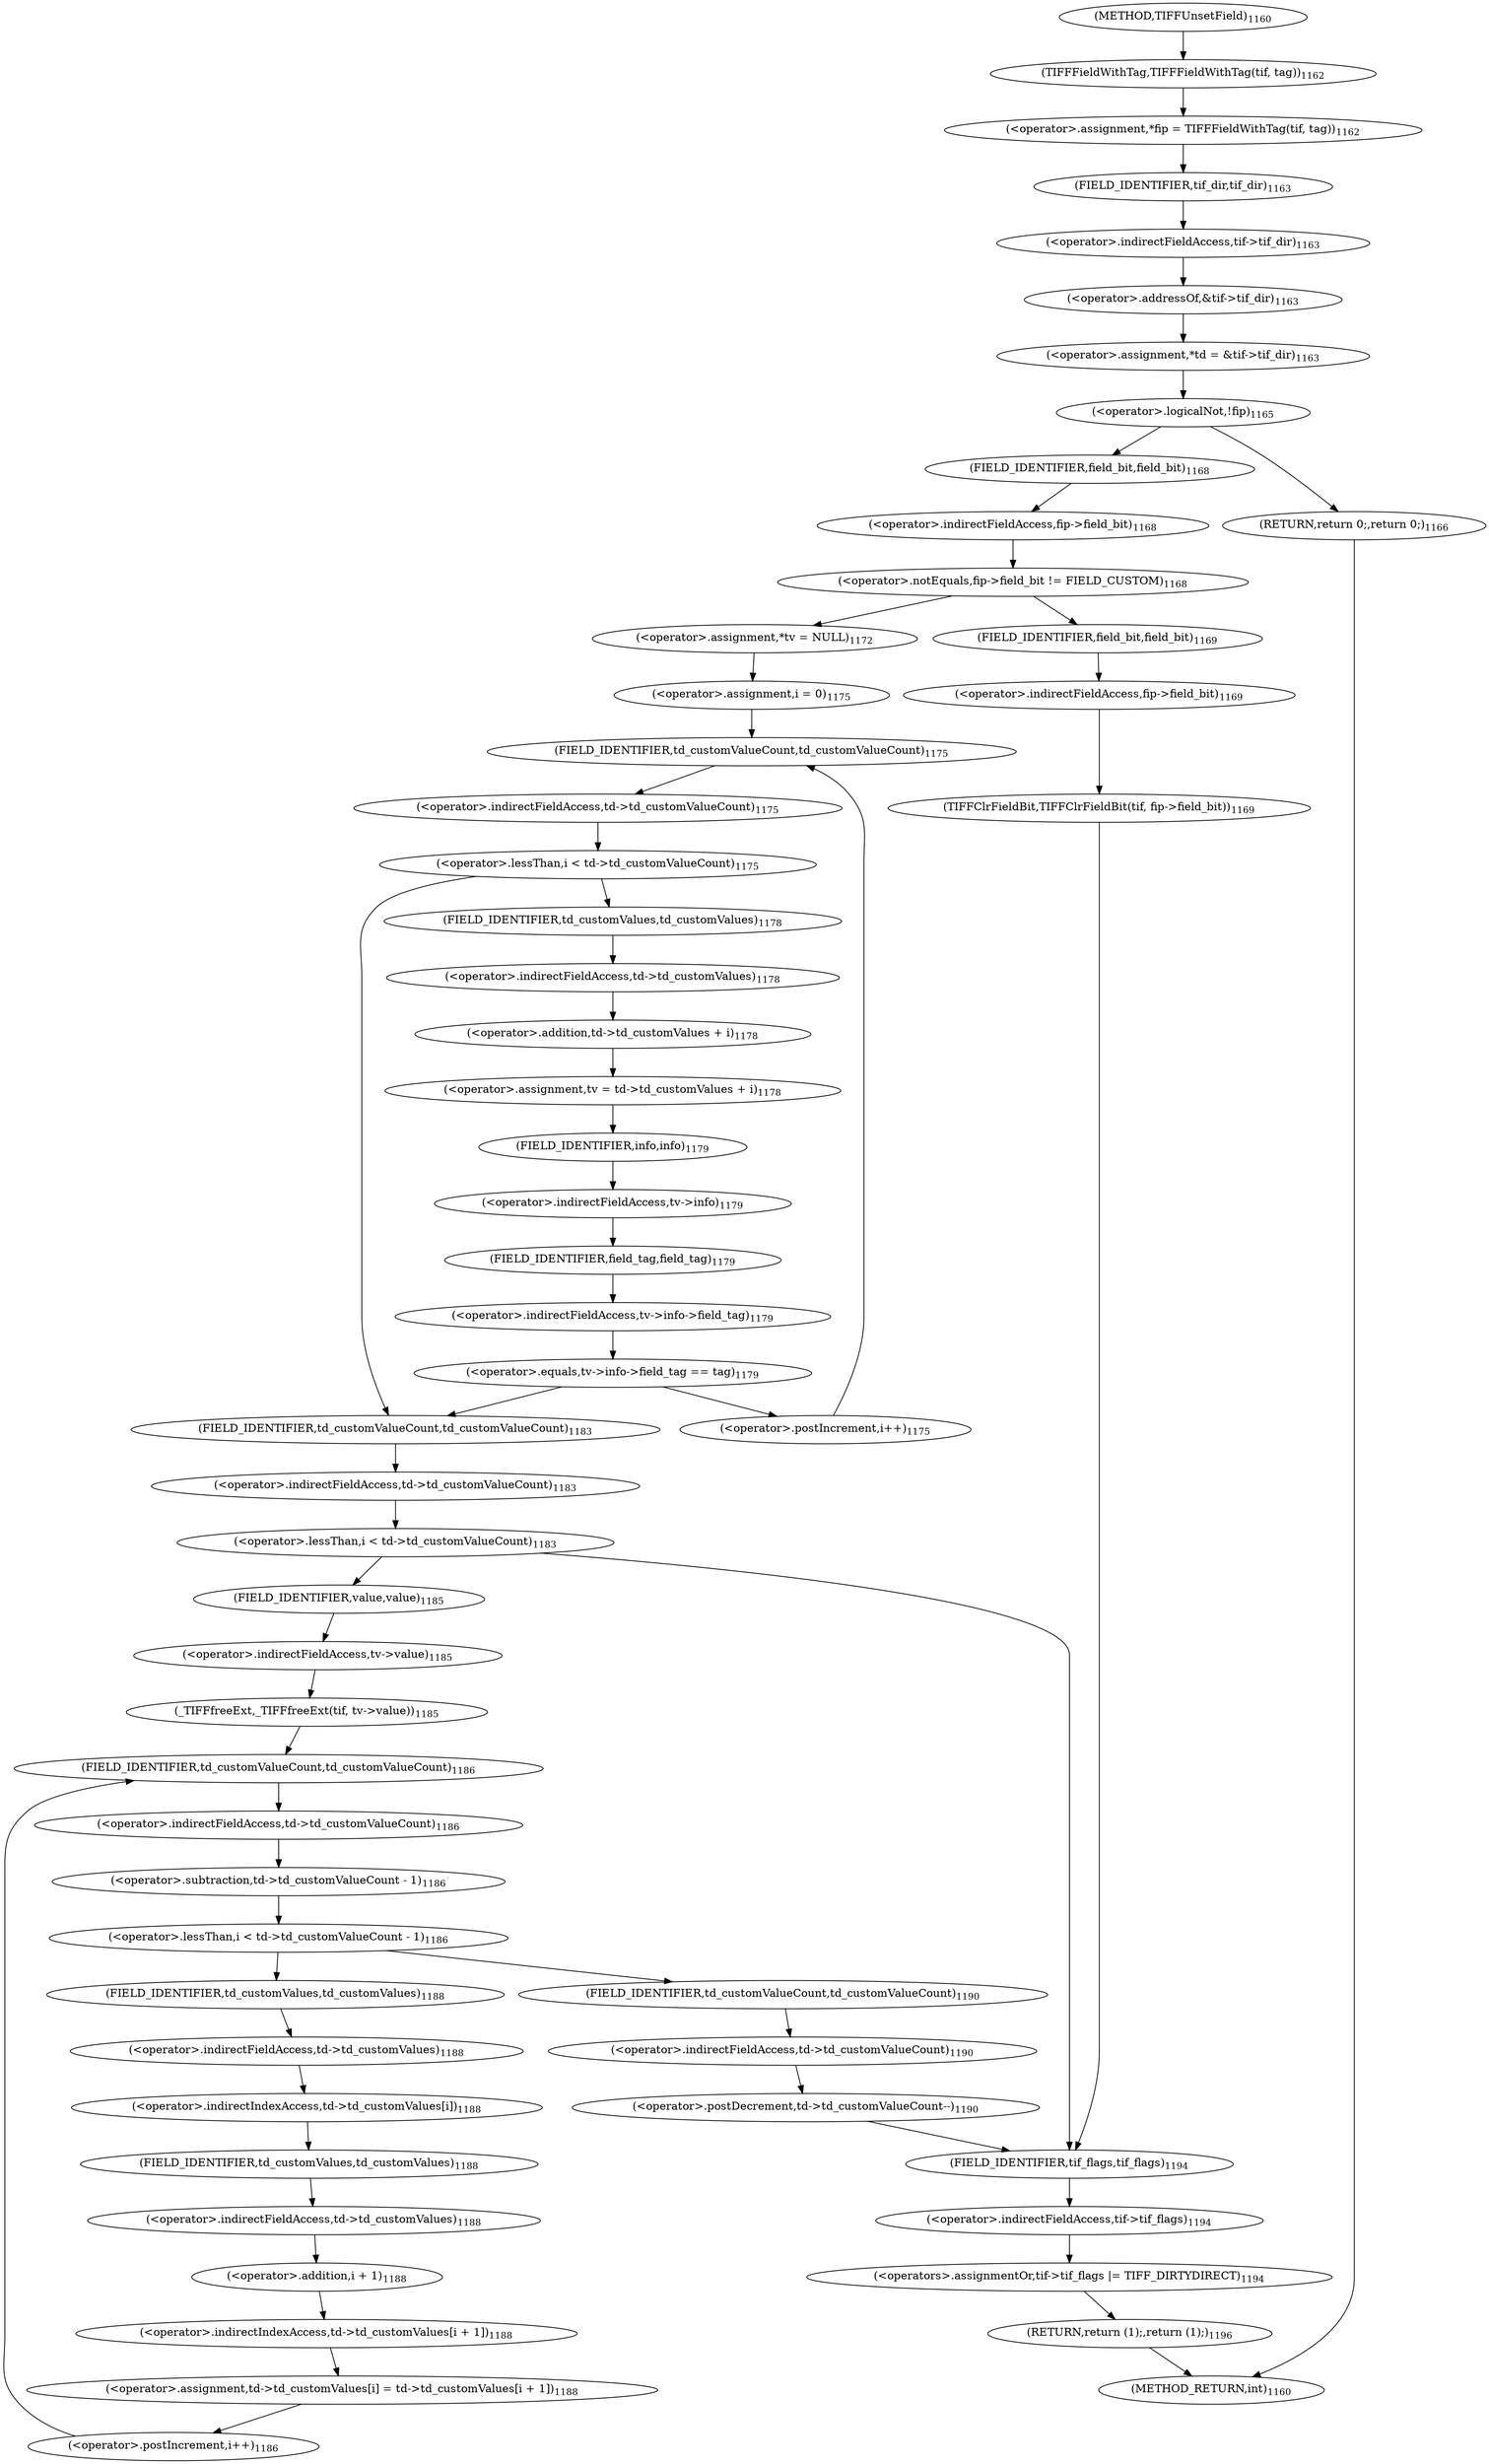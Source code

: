 digraph "TIFFUnsetField" {  
"42454" [label = <(&lt;operator&gt;.assignment,*fip = TIFFFieldWithTag(tif, tag))<SUB>1162</SUB>> ]
"42460" [label = <(&lt;operator&gt;.assignment,*td = &amp;tif-&gt;tif_dir)<SUB>1163</SUB>> ]
"42562" [label = <(&lt;operators&gt;.assignmentOr,tif-&gt;tif_flags |= TIFF_DIRTYDIRECT)<SUB>1194</SUB>> ]
"42567" [label = <(RETURN,return (1);,return (1);)<SUB>1196</SUB>> ]
"42456" [label = <(TIFFFieldWithTag,TIFFFieldWithTag(tif, tag))<SUB>1162</SUB>> ]
"42462" [label = <(&lt;operator&gt;.addressOf,&amp;tif-&gt;tif_dir)<SUB>1163</SUB>> ]
"42467" [label = <(&lt;operator&gt;.logicalNot,!fip)<SUB>1165</SUB>> ]
"42473" [label = <(&lt;operator&gt;.notEquals,fip-&gt;field_bit != FIELD_CUSTOM)<SUB>1168</SUB>> ]
"42563" [label = <(&lt;operator&gt;.indirectFieldAccess,tif-&gt;tif_flags)<SUB>1194</SUB>> ]
"42463" [label = <(&lt;operator&gt;.indirectFieldAccess,tif-&gt;tif_dir)<SUB>1163</SUB>> ]
"42470" [label = <(RETURN,return 0;,return 0;)<SUB>1166</SUB>> ]
"42474" [label = <(&lt;operator&gt;.indirectFieldAccess,fip-&gt;field_bit)<SUB>1168</SUB>> ]
"42479" [label = <(TIFFClrFieldBit,TIFFClrFieldBit(tif, fip-&gt;field_bit))<SUB>1169</SUB>> ]
"42565" [label = <(FIELD_IDENTIFIER,tif_flags,tif_flags)<SUB>1194</SUB>> ]
"42465" [label = <(FIELD_IDENTIFIER,tif_dir,tif_dir)<SUB>1163</SUB>> ]
"42476" [label = <(FIELD_IDENTIFIER,field_bit,field_bit)<SUB>1168</SUB>> ]
"42481" [label = <(&lt;operator&gt;.indirectFieldAccess,fip-&gt;field_bit)<SUB>1169</SUB>> ]
"42487" [label = <(&lt;operator&gt;.assignment,*tv = NULL)<SUB>1172</SUB>> ]
"42483" [label = <(FIELD_IDENTIFIER,field_bit,field_bit)<SUB>1169</SUB>> ]
"42496" [label = <(&lt;operator&gt;.lessThan,i &lt; td-&gt;td_customValueCount)<SUB>1175</SUB>> ]
"42501" [label = <(&lt;operator&gt;.postIncrement,i++)<SUB>1175</SUB>> ]
"42522" [label = <(&lt;operator&gt;.lessThan,i &lt; td-&gt;td_customValueCount)<SUB>1183</SUB>> ]
"42493" [label = <(&lt;operator&gt;.assignment,i = 0)<SUB>1175</SUB>> ]
"42498" [label = <(&lt;operator&gt;.indirectFieldAccess,td-&gt;td_customValueCount)<SUB>1175</SUB>> ]
"42504" [label = <(&lt;operator&gt;.assignment,tv = td-&gt;td_customValues + i)<SUB>1178</SUB>> ]
"42524" [label = <(&lt;operator&gt;.indirectFieldAccess,td-&gt;td_customValueCount)<SUB>1183</SUB>> ]
"42528" [label = <(_TIFFfreeExt,_TIFFfreeExt(tif, tv-&gt;value))<SUB>1185</SUB>> ]
"42558" [label = <(&lt;operator&gt;.postDecrement,td-&gt;td_customValueCount--)<SUB>1190</SUB>> ]
"42500" [label = <(FIELD_IDENTIFIER,td_customValueCount,td_customValueCount)<SUB>1175</SUB>> ]
"42506" [label = <(&lt;operator&gt;.addition,td-&gt;td_customValues + i)<SUB>1178</SUB>> ]
"42512" [label = <(&lt;operator&gt;.equals,tv-&gt;info-&gt;field_tag == tag)<SUB>1179</SUB>> ]
"42526" [label = <(FIELD_IDENTIFIER,td_customValueCount,td_customValueCount)<SUB>1183</SUB>> ]
"42530" [label = <(&lt;operator&gt;.indirectFieldAccess,tv-&gt;value)<SUB>1185</SUB>> ]
"42535" [label = <(&lt;operator&gt;.lessThan,i &lt; td-&gt;td_customValueCount - 1)<SUB>1186</SUB>> ]
"42542" [label = <(&lt;operator&gt;.postIncrement,i++)<SUB>1186</SUB>> ]
"42559" [label = <(&lt;operator&gt;.indirectFieldAccess,td-&gt;td_customValueCount)<SUB>1190</SUB>> ]
"42507" [label = <(&lt;operator&gt;.indirectFieldAccess,td-&gt;td_customValues)<SUB>1178</SUB>> ]
"42513" [label = <(&lt;operator&gt;.indirectFieldAccess,tv-&gt;info-&gt;field_tag)<SUB>1179</SUB>> ]
"42532" [label = <(FIELD_IDENTIFIER,value,value)<SUB>1185</SUB>> ]
"42537" [label = <(&lt;operator&gt;.subtraction,td-&gt;td_customValueCount - 1)<SUB>1186</SUB>> ]
"42545" [label = <(&lt;operator&gt;.assignment,td-&gt;td_customValues[i] = td-&gt;td_customValues[i + 1])<SUB>1188</SUB>> ]
"42561" [label = <(FIELD_IDENTIFIER,td_customValueCount,td_customValueCount)<SUB>1190</SUB>> ]
"42509" [label = <(FIELD_IDENTIFIER,td_customValues,td_customValues)<SUB>1178</SUB>> ]
"42514" [label = <(&lt;operator&gt;.indirectFieldAccess,tv-&gt;info)<SUB>1179</SUB>> ]
"42517" [label = <(FIELD_IDENTIFIER,field_tag,field_tag)<SUB>1179</SUB>> ]
"42538" [label = <(&lt;operator&gt;.indirectFieldAccess,td-&gt;td_customValueCount)<SUB>1186</SUB>> ]
"42546" [label = <(&lt;operator&gt;.indirectIndexAccess,td-&gt;td_customValues[i])<SUB>1188</SUB>> ]
"42551" [label = <(&lt;operator&gt;.indirectIndexAccess,td-&gt;td_customValues[i + 1])<SUB>1188</SUB>> ]
"42516" [label = <(FIELD_IDENTIFIER,info,info)<SUB>1179</SUB>> ]
"42540" [label = <(FIELD_IDENTIFIER,td_customValueCount,td_customValueCount)<SUB>1186</SUB>> ]
"42547" [label = <(&lt;operator&gt;.indirectFieldAccess,td-&gt;td_customValues)<SUB>1188</SUB>> ]
"42552" [label = <(&lt;operator&gt;.indirectFieldAccess,td-&gt;td_customValues)<SUB>1188</SUB>> ]
"42555" [label = <(&lt;operator&gt;.addition,i + 1)<SUB>1188</SUB>> ]
"42549" [label = <(FIELD_IDENTIFIER,td_customValues,td_customValues)<SUB>1188</SUB>> ]
"42554" [label = <(FIELD_IDENTIFIER,td_customValues,td_customValues)<SUB>1188</SUB>> ]
"42449" [label = <(METHOD,TIFFUnsetField)<SUB>1160</SUB>> ]
"42569" [label = <(METHOD_RETURN,int)<SUB>1160</SUB>> ]
  "42454" -> "42465" 
  "42460" -> "42467" 
  "42562" -> "42567" 
  "42567" -> "42569" 
  "42456" -> "42454" 
  "42462" -> "42460" 
  "42467" -> "42470" 
  "42467" -> "42476" 
  "42473" -> "42483" 
  "42473" -> "42487" 
  "42563" -> "42562" 
  "42463" -> "42462" 
  "42470" -> "42569" 
  "42474" -> "42473" 
  "42479" -> "42565" 
  "42565" -> "42563" 
  "42465" -> "42463" 
  "42476" -> "42474" 
  "42481" -> "42479" 
  "42487" -> "42493" 
  "42483" -> "42481" 
  "42496" -> "42509" 
  "42496" -> "42526" 
  "42501" -> "42500" 
  "42522" -> "42532" 
  "42522" -> "42565" 
  "42493" -> "42500" 
  "42498" -> "42496" 
  "42504" -> "42516" 
  "42524" -> "42522" 
  "42528" -> "42540" 
  "42558" -> "42565" 
  "42500" -> "42498" 
  "42506" -> "42504" 
  "42512" -> "42526" 
  "42512" -> "42501" 
  "42526" -> "42524" 
  "42530" -> "42528" 
  "42535" -> "42549" 
  "42535" -> "42561" 
  "42542" -> "42540" 
  "42559" -> "42558" 
  "42507" -> "42506" 
  "42513" -> "42512" 
  "42532" -> "42530" 
  "42537" -> "42535" 
  "42545" -> "42542" 
  "42561" -> "42559" 
  "42509" -> "42507" 
  "42514" -> "42517" 
  "42517" -> "42513" 
  "42538" -> "42537" 
  "42546" -> "42554" 
  "42551" -> "42545" 
  "42516" -> "42514" 
  "42540" -> "42538" 
  "42547" -> "42546" 
  "42552" -> "42555" 
  "42555" -> "42551" 
  "42549" -> "42547" 
  "42554" -> "42552" 
  "42449" -> "42456" 
}
